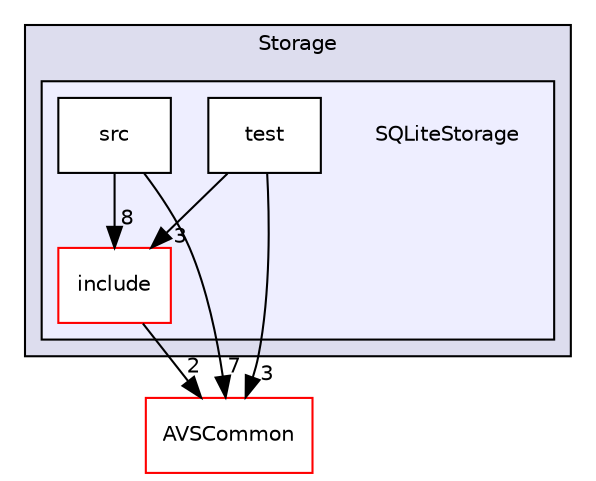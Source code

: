 digraph "/workplace/avs-device-sdk/Storage/SQLiteStorage" {
  compound=true
  node [ fontsize="10", fontname="Helvetica"];
  edge [ labelfontsize="10", labelfontname="Helvetica"];
  subgraph clusterdir_d29c5f5a2915d6c5388c9daae4f109c7 {
    graph [ bgcolor="#ddddee", pencolor="black", label="Storage" fontname="Helvetica", fontsize="10", URL="dir_d29c5f5a2915d6c5388c9daae4f109c7.html"]
  subgraph clusterdir_74c6299ccbc82b9602ff2a1d0fd58149 {
    graph [ bgcolor="#eeeeff", pencolor="black", label="" URL="dir_74c6299ccbc82b9602ff2a1d0fd58149.html"];
    dir_74c6299ccbc82b9602ff2a1d0fd58149 [shape=plaintext label="SQLiteStorage"];
    dir_e9e65e5cdb5cac6022982370ecf72758 [shape=box label="include" color="red" fillcolor="white" style="filled" URL="dir_e9e65e5cdb5cac6022982370ecf72758.html"];
    dir_96f53d65f9a497eb9f1468ec18935239 [shape=box label="src" color="black" fillcolor="white" style="filled" URL="dir_96f53d65f9a497eb9f1468ec18935239.html"];
    dir_fee0b467afad5a3a4f4d8c886a0ecbea [shape=box label="test" color="black" fillcolor="white" style="filled" URL="dir_fee0b467afad5a3a4f4d8c886a0ecbea.html"];
  }
  }
  dir_13e65effb2bde530b17b3d5eefcd0266 [shape=box label="AVSCommon" fillcolor="white" style="filled" color="red" URL="dir_13e65effb2bde530b17b3d5eefcd0266.html"];
  dir_e9e65e5cdb5cac6022982370ecf72758->dir_13e65effb2bde530b17b3d5eefcd0266 [headlabel="2", labeldistance=1.5 headhref="dir_000304_000015.html"];
  dir_fee0b467afad5a3a4f4d8c886a0ecbea->dir_e9e65e5cdb5cac6022982370ecf72758 [headlabel="3", labeldistance=1.5 headhref="dir_000307_000304.html"];
  dir_fee0b467afad5a3a4f4d8c886a0ecbea->dir_13e65effb2bde530b17b3d5eefcd0266 [headlabel="3", labeldistance=1.5 headhref="dir_000307_000015.html"];
  dir_96f53d65f9a497eb9f1468ec18935239->dir_e9e65e5cdb5cac6022982370ecf72758 [headlabel="8", labeldistance=1.5 headhref="dir_000306_000304.html"];
  dir_96f53d65f9a497eb9f1468ec18935239->dir_13e65effb2bde530b17b3d5eefcd0266 [headlabel="7", labeldistance=1.5 headhref="dir_000306_000015.html"];
}
